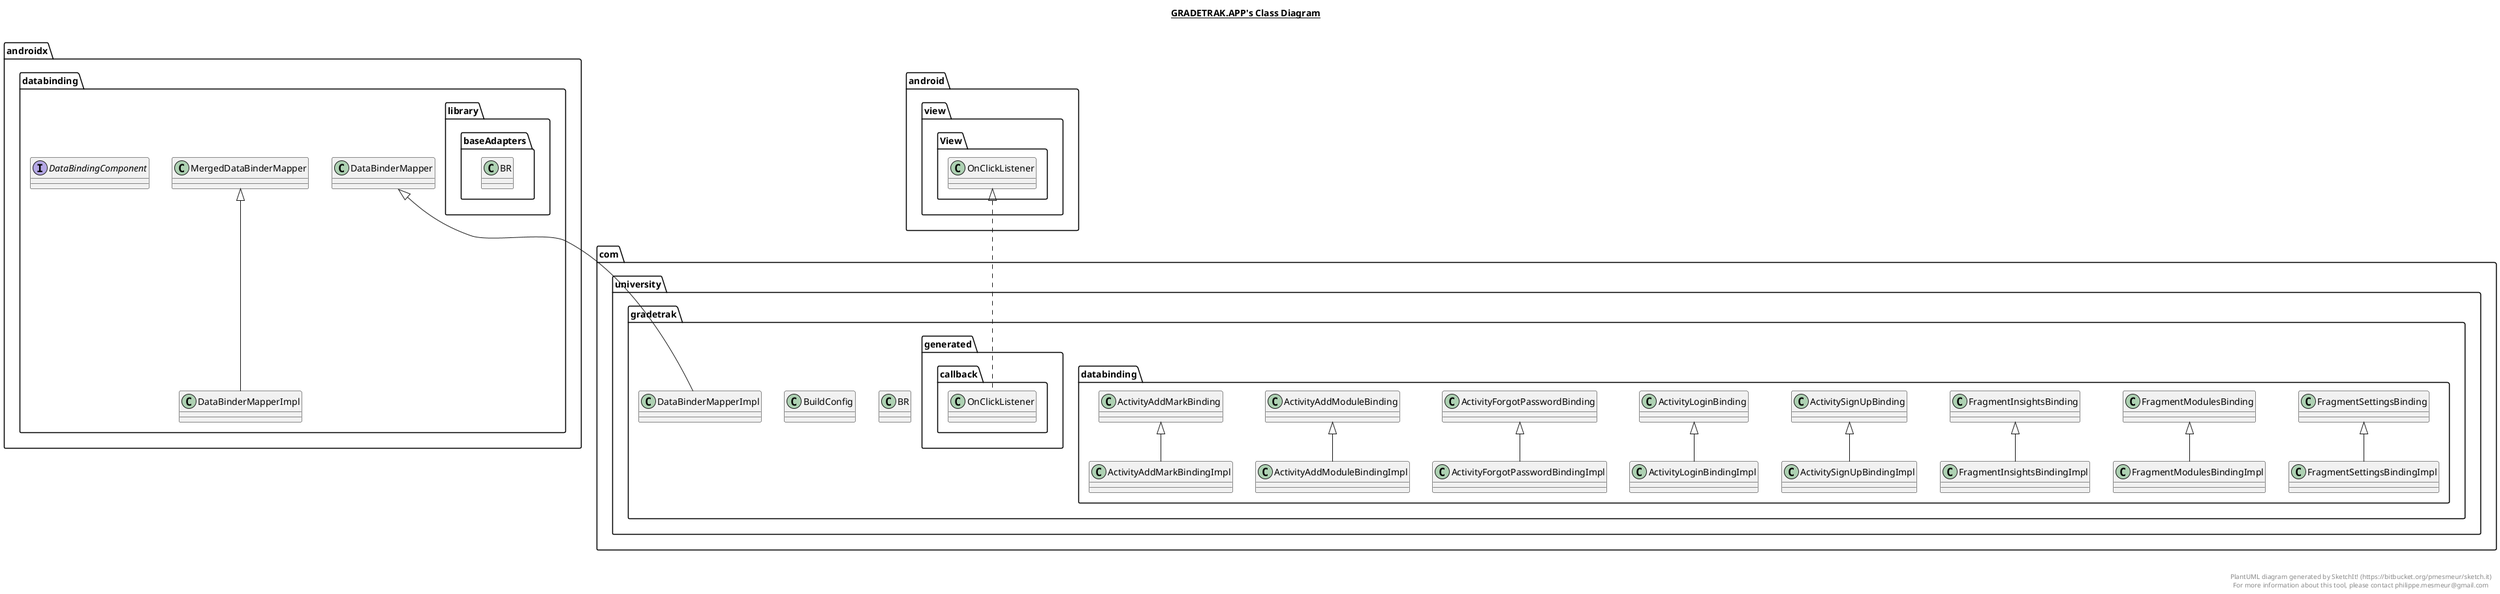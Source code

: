 @startuml

title __GRADETRAK.APP's Class Diagram__\n

  namespace androidx.databinding {
    class androidx.databinding.DataBinderMapperImpl {
    }
  }
  

  namespace androidx.databinding {
    interface androidx.databinding.DataBindingComponent {
    }
  }
  

  namespace androidx.databinding {
    namespace library.baseAdapters {
      class androidx.databinding.library.baseAdapters.BR {
      }
    }
  }
  

  namespace com.university.gradetrak {
    class com.university.gradetrak.BR {
    }
  }
  

  namespace com.university.gradetrak {
    class com.university.gradetrak.BuildConfig {
    }
  }
  

  namespace com.university.gradetrak {
    class com.university.gradetrak.DataBinderMapperImpl {
    }
  }
  

  namespace com.university.gradetrak {
    namespace databinding {
      class com.university.gradetrak.databinding.ActivityAddMarkBindingImpl {
      }
    }
  }
  

  namespace com.university.gradetrak {
    namespace databinding {
      class com.university.gradetrak.databinding.ActivityAddModuleBindingImpl {
      }
    }
  }
  

  namespace com.university.gradetrak {
    namespace databinding {
      class com.university.gradetrak.databinding.ActivityForgotPasswordBindingImpl {
      }
    }
  }
  

  namespace com.university.gradetrak {
    namespace databinding {
      class com.university.gradetrak.databinding.ActivityLoginBindingImpl {
      }
    }
  }
  

  namespace com.university.gradetrak {
    namespace databinding {
      class com.university.gradetrak.databinding.ActivitySignUpBindingImpl {
      }
    }
  }
  

  namespace com.university.gradetrak {
    namespace databinding {
      class com.university.gradetrak.databinding.FragmentInsightsBindingImpl {
      }
    }
  }
  

  namespace com.university.gradetrak {
    namespace databinding {
      class com.university.gradetrak.databinding.FragmentModulesBindingImpl {
      }
    }
  }
  

  namespace com.university.gradetrak {
    namespace databinding {
      class com.university.gradetrak.databinding.FragmentSettingsBindingImpl {
      }
    }
  }
  

  namespace com.university.gradetrak {
    namespace generated.callback {
      class com.university.gradetrak.generated.callback.OnClickListener {
      }
    }
  }
  

  androidx.databinding.DataBinderMapperImpl -up-|> androidx.databinding.MergedDataBinderMapper
  com.university.gradetrak.DataBinderMapperImpl -up-|> androidx.databinding.DataBinderMapper
  com.university.gradetrak.databinding.ActivityAddMarkBindingImpl .up.|> com.university.gradetrak.generated.callback.OnClickListener.Listener
  com.university.gradetrak.databinding.ActivityAddMarkBindingImpl -up-|> com.university.gradetrak.databinding.ActivityAddMarkBinding
  com.university.gradetrak.databinding.ActivityAddModuleBindingImpl .up.|> com.university.gradetrak.generated.callback.OnClickListener.Listener
  com.university.gradetrak.databinding.ActivityAddModuleBindingImpl -up-|> com.university.gradetrak.databinding.ActivityAddModuleBinding
  com.university.gradetrak.databinding.ActivityForgotPasswordBindingImpl -up-|> com.university.gradetrak.databinding.ActivityForgotPasswordBinding
  com.university.gradetrak.databinding.ActivityLoginBindingImpl -up-|> com.university.gradetrak.databinding.ActivityLoginBinding
  com.university.gradetrak.databinding.ActivitySignUpBindingImpl -up-|> com.university.gradetrak.databinding.ActivitySignUpBinding
  com.university.gradetrak.databinding.FragmentInsightsBindingImpl -up-|> com.university.gradetrak.databinding.FragmentInsightsBinding
  com.university.gradetrak.databinding.FragmentModulesBindingImpl .up.|> com.university.gradetrak.generated.callback.OnClickListener.Listener
  com.university.gradetrak.databinding.FragmentModulesBindingImpl -up-|> com.university.gradetrak.databinding.FragmentModulesBinding
  com.university.gradetrak.databinding.FragmentSettingsBindingImpl .up.|> com.university.gradetrak.generated.callback.OnClickListener.Listener
  com.university.gradetrak.databinding.FragmentSettingsBindingImpl -up-|> com.university.gradetrak.databinding.FragmentSettingsBinding
  com.university.gradetrak.generated.callback.OnClickListener .up.|> android.view.View.OnClickListener
  com.university.gradetrak.generated.callback.OnClickListener o-- com.university.gradetrak.generated.callback.OnClickListener.Listener : mListener


right footer


PlantUML diagram generated by SketchIt! (https://bitbucket.org/pmesmeur/sketch.it)
For more information about this tool, please contact philippe.mesmeur@gmail.com
endfooter

@enduml
